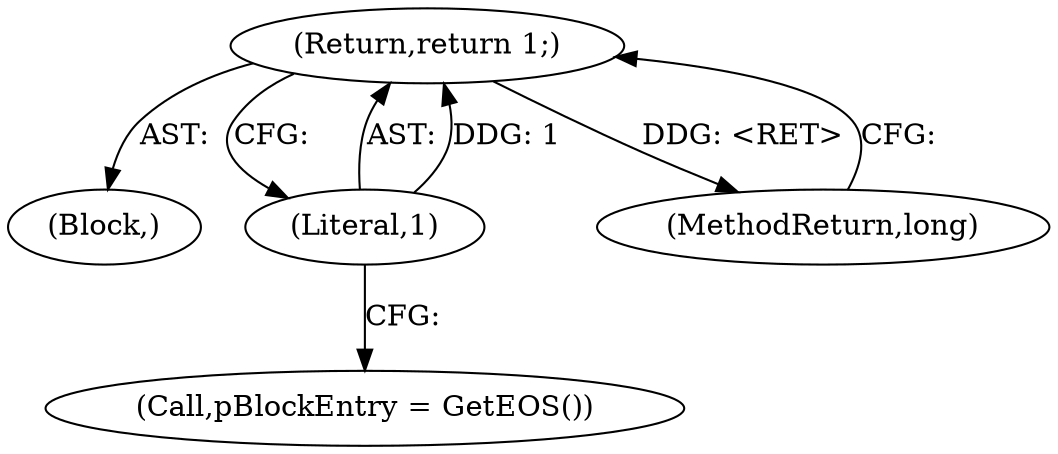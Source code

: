 digraph "1_Android_cc274e2abe8b2a6698a5c47d8aa4bb45f1f9538d_17@del" {
"1000139" [label="(Return,return 1;)"];
"1000140" [label="(Literal,1)"];
"1000136" [label="(Call,pBlockEntry = GetEOS())"];
"1000139" [label="(Return,return 1;)"];
"1000135" [label="(Block,)"];
"1000225" [label="(MethodReturn,long)"];
"1000140" [label="(Literal,1)"];
"1000139" -> "1000135"  [label="AST: "];
"1000139" -> "1000140"  [label="CFG: "];
"1000140" -> "1000139"  [label="AST: "];
"1000225" -> "1000139"  [label="CFG: "];
"1000139" -> "1000225"  [label="DDG: <RET>"];
"1000140" -> "1000139"  [label="DDG: 1"];
"1000140" -> "1000136"  [label="CFG: "];
}
